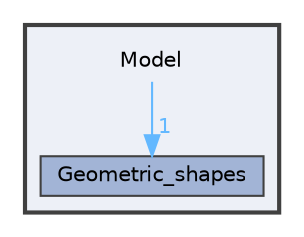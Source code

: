 digraph "Model"
{
 // LATEX_PDF_SIZE
  bgcolor="transparent";
  edge [fontname=Helvetica,fontsize=10,labelfontname=Helvetica,labelfontsize=10];
  node [fontname=Helvetica,fontsize=10,shape=box,height=0.2,width=0.4];
  compound=true
  subgraph clusterdir_312950da3f243a51cc00f4a947545131 {
    graph [ bgcolor="#edf0f7", pencolor="grey25", label="", fontname=Helvetica,fontsize=10 style="filled,bold", URL="dir_312950da3f243a51cc00f4a947545131.html",tooltip=""]
    dir_312950da3f243a51cc00f4a947545131 [shape=plaintext, label="Model"];
  dir_1911c5561f9173119403e9f042b9ba76 [label="Geometric_shapes", fillcolor="#a2b4d6", color="grey25", style="filled", URL="dir_1911c5561f9173119403e9f042b9ba76.html",tooltip=""];
  }
  dir_312950da3f243a51cc00f4a947545131->dir_1911c5561f9173119403e9f042b9ba76 [headlabel="1", labeldistance=1.5 headhref="dir_000012_000011.html" color="steelblue1" fontcolor="steelblue1"];
}
